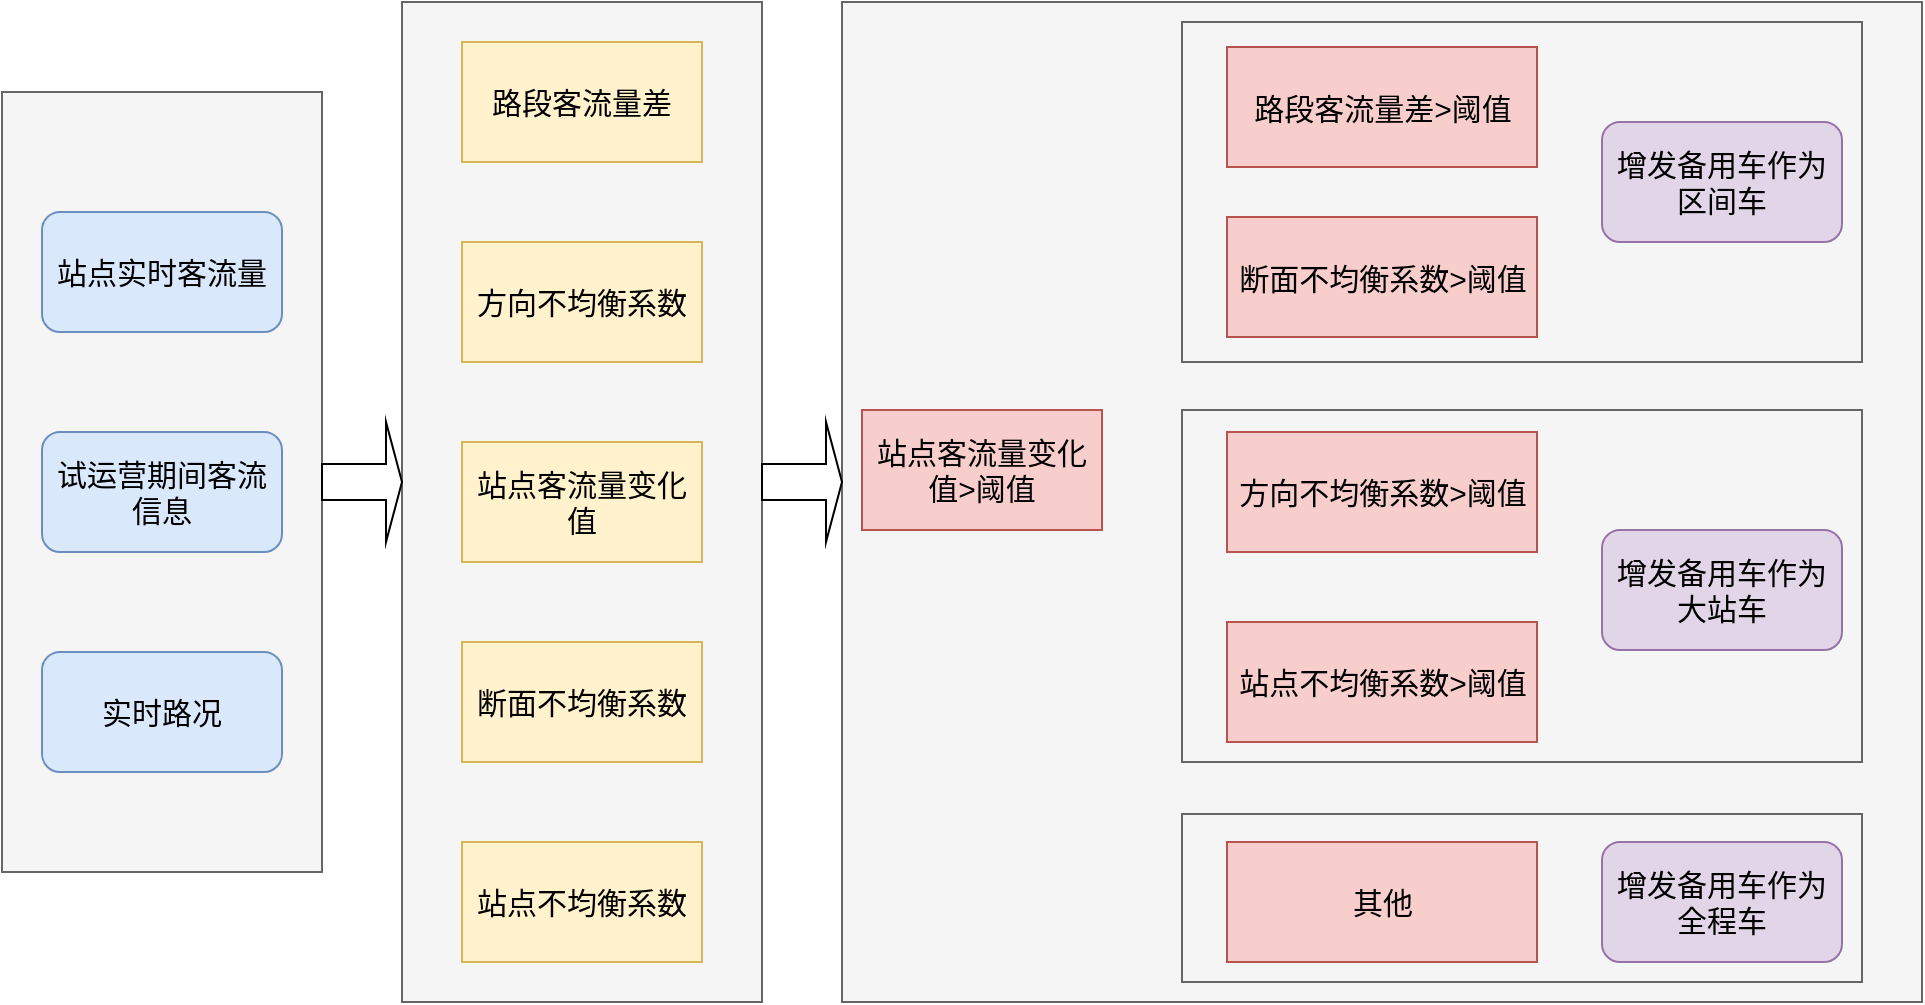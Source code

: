 <mxfile version="14.5.3" type="github" pages="3">
  <diagram id="zNtZ_gytj9HGdYoWn93s" name="Page-3">
    <mxGraphModel dx="1564" dy="760" grid="1" gridSize="10" guides="1" tooltips="1" connect="1" arrows="1" fold="1" page="1" pageScale="1" pageWidth="827" pageHeight="1169" math="0" shadow="0">
      <root>
        <mxCell id="VnqUFoPNI7dA2qbyn6GW-0" />
        <mxCell id="VnqUFoPNI7dA2qbyn6GW-1" parent="VnqUFoPNI7dA2qbyn6GW-0" />
        <mxCell id="VnqUFoPNI7dA2qbyn6GW-11" value="" style="rounded=0;whiteSpace=wrap;html=1;fontSize=15;fillColor=#f5f5f5;strokeColor=#666666;fontColor=#333333;" vertex="1" parent="VnqUFoPNI7dA2qbyn6GW-1">
          <mxGeometry x="40" y="105" width="160" height="390" as="geometry" />
        </mxCell>
        <mxCell id="VnqUFoPNI7dA2qbyn6GW-12" value="站点实时客流量" style="rounded=1;whiteSpace=wrap;html=1;fontSize=15;fillColor=#dae8fc;strokeColor=#6c8ebf;" vertex="1" parent="VnqUFoPNI7dA2qbyn6GW-1">
          <mxGeometry x="60" y="165" width="120" height="60" as="geometry" />
        </mxCell>
        <mxCell id="VnqUFoPNI7dA2qbyn6GW-13" value="试运营期间客流信息" style="rounded=1;whiteSpace=wrap;html=1;fontSize=15;fillColor=#dae8fc;strokeColor=#6c8ebf;" vertex="1" parent="VnqUFoPNI7dA2qbyn6GW-1">
          <mxGeometry x="60" y="275" width="120" height="60" as="geometry" />
        </mxCell>
        <mxCell id="VnqUFoPNI7dA2qbyn6GW-14" value="实时路况" style="rounded=1;whiteSpace=wrap;html=1;fontSize=15;fillColor=#dae8fc;strokeColor=#6c8ebf;" vertex="1" parent="VnqUFoPNI7dA2qbyn6GW-1">
          <mxGeometry x="60" y="385" width="120" height="60" as="geometry" />
        </mxCell>
        <mxCell id="VnqUFoPNI7dA2qbyn6GW-15" value="" style="rounded=0;whiteSpace=wrap;html=1;fontSize=15;fillColor=#f5f5f5;strokeColor=#666666;fontColor=#333333;" vertex="1" parent="VnqUFoPNI7dA2qbyn6GW-1">
          <mxGeometry x="240" y="60" width="180" height="500" as="geometry" />
        </mxCell>
        <mxCell id="VnqUFoPNI7dA2qbyn6GW-16" value="断面不均衡系数" style="rounded=0;whiteSpace=wrap;html=1;fontSize=15;fillColor=#fff2cc;strokeColor=#d6b656;" vertex="1" parent="VnqUFoPNI7dA2qbyn6GW-1">
          <mxGeometry x="270" y="380" width="120" height="60" as="geometry" />
        </mxCell>
        <mxCell id="VnqUFoPNI7dA2qbyn6GW-17" value="站点客流量变化值" style="rounded=0;whiteSpace=wrap;html=1;fontSize=15;fillColor=#fff2cc;strokeColor=#d6b656;" vertex="1" parent="VnqUFoPNI7dA2qbyn6GW-1">
          <mxGeometry x="270" y="280" width="120" height="60" as="geometry" />
        </mxCell>
        <mxCell id="VnqUFoPNI7dA2qbyn6GW-18" value="路段客流量差" style="rounded=0;whiteSpace=wrap;html=1;fontSize=15;fillColor=#fff2cc;strokeColor=#d6b656;" vertex="1" parent="VnqUFoPNI7dA2qbyn6GW-1">
          <mxGeometry x="270" y="80" width="120" height="60" as="geometry" />
        </mxCell>
        <mxCell id="VnqUFoPNI7dA2qbyn6GW-19" value="方向不均衡系数" style="rounded=0;whiteSpace=wrap;html=1;fontSize=15;fillColor=#fff2cc;strokeColor=#d6b656;" vertex="1" parent="VnqUFoPNI7dA2qbyn6GW-1">
          <mxGeometry x="270" y="180" width="120" height="60" as="geometry" />
        </mxCell>
        <mxCell id="VnqUFoPNI7dA2qbyn6GW-20" value="站点不均衡系数" style="rounded=0;whiteSpace=wrap;html=1;fontSize=15;fillColor=#fff2cc;strokeColor=#d6b656;" vertex="1" parent="VnqUFoPNI7dA2qbyn6GW-1">
          <mxGeometry x="270" y="480" width="120" height="60" as="geometry" />
        </mxCell>
        <mxCell id="VnqUFoPNI7dA2qbyn6GW-23" value="" style="rounded=0;whiteSpace=wrap;html=1;fontSize=15;fillColor=#f5f5f5;strokeColor=#666666;fontColor=#333333;" vertex="1" parent="VnqUFoPNI7dA2qbyn6GW-1">
          <mxGeometry x="460" y="60" width="540" height="500" as="geometry" />
        </mxCell>
        <mxCell id="VnqUFoPNI7dA2qbyn6GW-29" value="站点客流量变化值&amp;gt;阈值" style="rounded=0;whiteSpace=wrap;html=1;fontSize=15;fillColor=#f8cecc;strokeColor=#b85450;" vertex="1" parent="VnqUFoPNI7dA2qbyn6GW-1">
          <mxGeometry x="470" y="264" width="120" height="60" as="geometry" />
        </mxCell>
        <mxCell id="VnqUFoPNI7dA2qbyn6GW-36" value="" style="shape=singleArrow;whiteSpace=wrap;html=1;fontSize=15;" vertex="1" parent="VnqUFoPNI7dA2qbyn6GW-1">
          <mxGeometry x="200" y="270" width="40" height="60" as="geometry" />
        </mxCell>
        <mxCell id="VnqUFoPNI7dA2qbyn6GW-37" value="" style="shape=singleArrow;whiteSpace=wrap;html=1;fontSize=15;" vertex="1" parent="VnqUFoPNI7dA2qbyn6GW-1">
          <mxGeometry x="420" y="270" width="40" height="60" as="geometry" />
        </mxCell>
        <mxCell id="VnqUFoPNI7dA2qbyn6GW-51" value="" style="rounded=0;whiteSpace=wrap;html=1;fontSize=15;fillColor=#f5f5f5;strokeColor=#666666;fontColor=#333333;" vertex="1" parent="VnqUFoPNI7dA2qbyn6GW-1">
          <mxGeometry x="630" y="70" width="340" height="170" as="geometry" />
        </mxCell>
        <mxCell id="VnqUFoPNI7dA2qbyn6GW-53" value="断面不均衡系数&amp;gt;阈值" style="rounded=0;whiteSpace=wrap;html=1;fontSize=15;fillColor=#f8cecc;strokeColor=#b85450;" vertex="1" parent="VnqUFoPNI7dA2qbyn6GW-1">
          <mxGeometry x="652.5" y="167.5" width="155" height="60" as="geometry" />
        </mxCell>
        <mxCell id="VnqUFoPNI7dA2qbyn6GW-54" value="路段客流量差&amp;gt;阈值" style="rounded=0;whiteSpace=wrap;html=1;fontSize=15;fillColor=#f8cecc;strokeColor=#b85450;" vertex="1" parent="VnqUFoPNI7dA2qbyn6GW-1">
          <mxGeometry x="652.5" y="82.5" width="155" height="60" as="geometry" />
        </mxCell>
        <mxCell id="VnqUFoPNI7dA2qbyn6GW-55" value="增发备用车作为区间车" style="rounded=1;whiteSpace=wrap;html=1;fontSize=15;fillColor=#e1d5e7;strokeColor=#9673a6;" vertex="1" parent="VnqUFoPNI7dA2qbyn6GW-1">
          <mxGeometry x="840" y="120" width="120" height="60" as="geometry" />
        </mxCell>
        <mxCell id="VnqUFoPNI7dA2qbyn6GW-56" value="" style="rounded=0;whiteSpace=wrap;html=1;fontSize=15;fillColor=#f5f5f5;strokeColor=#666666;fontColor=#333333;" vertex="1" parent="VnqUFoPNI7dA2qbyn6GW-1">
          <mxGeometry x="630" y="264" width="340" height="176" as="geometry" />
        </mxCell>
        <mxCell id="VnqUFoPNI7dA2qbyn6GW-57" value="方向不均衡系数&amp;gt;阈值" style="rounded=0;whiteSpace=wrap;html=1;fontSize=15;fillColor=#f8cecc;strokeColor=#b85450;" vertex="1" parent="VnqUFoPNI7dA2qbyn6GW-1">
          <mxGeometry x="652.5" y="275" width="155" height="60" as="geometry" />
        </mxCell>
        <mxCell id="VnqUFoPNI7dA2qbyn6GW-58" value="站点不均衡系数&amp;gt;阈值" style="rounded=0;whiteSpace=wrap;html=1;fontSize=15;fillColor=#f8cecc;strokeColor=#b85450;" vertex="1" parent="VnqUFoPNI7dA2qbyn6GW-1">
          <mxGeometry x="652.5" y="370" width="155" height="60" as="geometry" />
        </mxCell>
        <mxCell id="VnqUFoPNI7dA2qbyn6GW-59" value="增发备用车作为大站车" style="rounded=1;whiteSpace=wrap;html=1;fontSize=15;fillColor=#e1d5e7;strokeColor=#9673a6;" vertex="1" parent="VnqUFoPNI7dA2qbyn6GW-1">
          <mxGeometry x="840" y="324" width="120" height="60" as="geometry" />
        </mxCell>
        <mxCell id="VnqUFoPNI7dA2qbyn6GW-65" value="" style="rounded=0;whiteSpace=wrap;html=1;fontSize=15;fillColor=#f5f5f5;strokeColor=#666666;fontColor=#333333;" vertex="1" parent="VnqUFoPNI7dA2qbyn6GW-1">
          <mxGeometry x="630" y="466" width="340" height="84" as="geometry" />
        </mxCell>
        <mxCell id="VnqUFoPNI7dA2qbyn6GW-66" value="其他" style="rounded=0;whiteSpace=wrap;html=1;fontSize=15;fillColor=#f8cecc;strokeColor=#b85450;" vertex="1" parent="VnqUFoPNI7dA2qbyn6GW-1">
          <mxGeometry x="652.5" y="480" width="155" height="60" as="geometry" />
        </mxCell>
        <mxCell id="VnqUFoPNI7dA2qbyn6GW-67" value="增发备用车作为全程车" style="rounded=1;whiteSpace=wrap;html=1;fontSize=15;fillColor=#e1d5e7;strokeColor=#9673a6;" vertex="1" parent="VnqUFoPNI7dA2qbyn6GW-1">
          <mxGeometry x="840" y="480" width="120" height="60" as="geometry" />
        </mxCell>
      </root>
    </mxGraphModel>
  </diagram>
  <diagram id="Y9k13piqR9nWIuFRmVgr" name="Page-1">
    <mxGraphModel dx="782" dy="436" grid="1" gridSize="10" guides="1" tooltips="1" connect="1" arrows="1" fold="1" page="1" pageScale="1" pageWidth="827" pageHeight="1169" math="0" shadow="0">
      <root>
        <mxCell id="0" />
        <mxCell id="1" parent="0" />
        <mxCell id="jT_67AQT909SQWVjMEZB-3" style="edgeStyle=orthogonalEdgeStyle;rounded=0;orthogonalLoop=1;jettySize=auto;html=1;exitX=1;exitY=0.5;exitDx=0;exitDy=0;entryX=0;entryY=0.5;entryDx=0;entryDy=0;" parent="1" source="jT_67AQT909SQWVjMEZB-1" target="jT_67AQT909SQWVjMEZB-2" edge="1">
          <mxGeometry relative="1" as="geometry">
            <mxPoint x="300" y="80" as="targetPoint" />
          </mxGeometry>
        </mxCell>
        <mxCell id="jT_67AQT909SQWVjMEZB-1" value="1、客流量时空分布&lt;br&gt;2、出行分布&lt;br&gt;3、路线站点信息&lt;br&gt;4、车辆人员配置" style="rounded=1;whiteSpace=wrap;html=1;fillColor=#d5e8d4;strokeColor=#82b366;shadow=0;align=left;" parent="1" vertex="1">
          <mxGeometry x="120" y="50" width="120" height="60" as="geometry" />
        </mxCell>
        <mxCell id="jT_67AQT909SQWVjMEZB-29" value="" style="edgeStyle=orthogonalEdgeStyle;rounded=0;orthogonalLoop=1;jettySize=auto;html=1;" parent="1" source="jT_67AQT909SQWVjMEZB-2" target="jT_67AQT909SQWVjMEZB-28" edge="1">
          <mxGeometry relative="1" as="geometry" />
        </mxCell>
        <mxCell id="jT_67AQT909SQWVjMEZB-2" value="根据1、2、3、4制定发车间隔&lt;br&gt;目标：最小化乘客候车时间（假设乘客到站满足泊松分布，计算总等候时间）&lt;br&gt;约束：包括载量约束、最大最小发车间隔约束、人车数量约束" style="rounded=1;whiteSpace=wrap;html=1;shadow=0;align=left;fillColor=#fff2cc;strokeColor=#d6b656;" parent="1" vertex="1">
          <mxGeometry x="290" y="40" width="410" height="80" as="geometry" />
        </mxCell>
        <mxCell id="jT_67AQT909SQWVjMEZB-26" style="edgeStyle=orthogonalEdgeStyle;rounded=0;orthogonalLoop=1;jettySize=auto;html=1;exitX=1;exitY=0.5;exitDx=0;exitDy=0;entryX=0;entryY=0.5;entryDx=0;entryDy=0;" parent="1" source="jT_67AQT909SQWVjMEZB-14" target="jT_67AQT909SQWVjMEZB-19" edge="1">
          <mxGeometry relative="1" as="geometry" />
        </mxCell>
        <mxCell id="jT_67AQT909SQWVjMEZB-14" value="5、车辆状态信号&lt;br&gt;6、发车间隔&lt;br&gt;7、路线、站台信息&lt;br&gt;8、全程行驶时间/里程" style="rounded=1;whiteSpace=wrap;html=1;fillColor=#d5e8d4;strokeColor=#82b366;shadow=0;align=left;" parent="1" vertex="1">
          <mxGeometry x="120" y="190" width="140" height="60" as="geometry" />
        </mxCell>
        <mxCell id="jT_67AQT909SQWVjMEZB-24" value="是" style="edgeStyle=orthogonalEdgeStyle;rounded=0;orthogonalLoop=1;jettySize=auto;html=1;exitX=1;exitY=0.5;exitDx=0;exitDy=0;entryX=0;entryY=0.5;entryDx=0;entryDy=0;" parent="1" source="jT_67AQT909SQWVjMEZB-19" target="jT_67AQT909SQWVjMEZB-20" edge="1">
          <mxGeometry relative="1" as="geometry" />
        </mxCell>
        <mxCell id="jT_67AQT909SQWVjMEZB-25" value="否" style="edgeStyle=orthogonalEdgeStyle;rounded=0;orthogonalLoop=1;jettySize=auto;html=1;exitX=1;exitY=0.5;exitDx=0;exitDy=0;" parent="1" source="jT_67AQT909SQWVjMEZB-19" target="jT_67AQT909SQWVjMEZB-21" edge="1">
          <mxGeometry relative="1" as="geometry" />
        </mxCell>
        <mxCell id="jT_67AQT909SQWVjMEZB-19" value="车辆是否良好" style="rhombus;whiteSpace=wrap;html=1;rounded=1;shadow=0;fillColor=#dae8fc;align=left;strokeColor=#6c8ebf;" parent="1" vertex="1">
          <mxGeometry x="290" y="180" width="80" height="80" as="geometry" />
        </mxCell>
        <mxCell id="jT_67AQT909SQWVjMEZB-30" style="edgeStyle=orthogonalEdgeStyle;rounded=0;orthogonalLoop=1;jettySize=auto;html=1;exitX=1;exitY=0.5;exitDx=0;exitDy=0;entryX=0.009;entryY=0.633;entryDx=0;entryDy=0;entryPerimeter=0;" parent="1" source="jT_67AQT909SQWVjMEZB-20" target="jT_67AQT909SQWVjMEZB-27" edge="1">
          <mxGeometry relative="1" as="geometry" />
        </mxCell>
        <mxCell id="jT_67AQT909SQWVjMEZB-20" value="对于该车辆，划分时间段，编码方式：01编码表示是否出车，实数编码表示出车编号" style="rounded=1;whiteSpace=wrap;html=1;shadow=0;fillColor=#fff2cc;align=left;strokeColor=#d6b656;" parent="1" vertex="1">
          <mxGeometry x="420" y="160" width="140" height="60" as="geometry" />
        </mxCell>
        <mxCell id="jT_67AQT909SQWVjMEZB-21" value="不对该车辆进行编码" style="rounded=1;whiteSpace=wrap;html=1;shadow=0;fillColor=#fa6800;align=left;strokeColor=#C73500;fontColor=#ffffff;" parent="1" vertex="1">
          <mxGeometry x="420" y="240" width="120" height="60" as="geometry" />
        </mxCell>
        <mxCell id="jT_67AQT909SQWVjMEZB-33" style="edgeStyle=orthogonalEdgeStyle;rounded=0;orthogonalLoop=1;jettySize=auto;html=1;exitX=1;exitY=0.5;exitDx=0;exitDy=0;entryX=0;entryY=0.5;entryDx=0;entryDy=0;" parent="1" source="jT_67AQT909SQWVjMEZB-27" target="jT_67AQT909SQWVjMEZB-31" edge="1">
          <mxGeometry relative="1" as="geometry" />
        </mxCell>
        <mxCell id="jT_67AQT909SQWVjMEZB-27" value="目标：最大化车辆利用率（最小化空车等侯、运行时间）&lt;br&gt;约束：包括休息时长、行车链衔接、人员工作时长等约束" style="rounded=1;whiteSpace=wrap;html=1;shadow=0;align=left;fillColor=#fff2cc;strokeColor=#d6b656;" parent="1" vertex="1">
          <mxGeometry x="608" y="180" width="230" height="80" as="geometry" />
        </mxCell>
        <mxCell id="jT_67AQT909SQWVjMEZB-34" style="edgeStyle=orthogonalEdgeStyle;rounded=0;orthogonalLoop=1;jettySize=auto;html=1;exitX=0.5;exitY=1;exitDx=0;exitDy=0;entryX=0;entryY=0.5;entryDx=0;entryDy=0;" parent="1" source="jT_67AQT909SQWVjMEZB-28" target="jT_67AQT909SQWVjMEZB-14" edge="1">
          <mxGeometry relative="1" as="geometry">
            <Array as="points">
              <mxPoint x="780" y="140" />
              <mxPoint x="100" y="140" />
              <mxPoint x="100" y="220" />
            </Array>
          </mxGeometry>
        </mxCell>
        <mxCell id="jT_67AQT909SQWVjMEZB-28" value="解码为发车间隔（每个时间段的发车频率）" style="whiteSpace=wrap;html=1;rounded=1;shadow=0;align=left;strokeColor=#d6b656;fillColor=#fff2cc;" parent="1" vertex="1">
          <mxGeometry x="720" y="50" width="120" height="60" as="geometry" />
        </mxCell>
        <mxCell id="jT_67AQT909SQWVjMEZB-31" value="解码为静态排班方案（发车计划表）" style="rounded=1;whiteSpace=wrap;html=1;shadow=0;fillColor=#fff2cc;align=left;strokeColor=#d6b656;" parent="1" vertex="1">
          <mxGeometry x="870" y="190" width="120" height="60" as="geometry" />
        </mxCell>
        <mxCell id="jT_67AQT909SQWVjMEZB-36" style="edgeStyle=orthogonalEdgeStyle;rounded=0;orthogonalLoop=1;jettySize=auto;html=1;exitX=1;exitY=0.5;exitDx=0;exitDy=0;entryX=0;entryY=0.5;entryDx=0;entryDy=0;" parent="1" source="jT_67AQT909SQWVjMEZB-37" target="jT_67AQT909SQWVjMEZB-40" edge="1">
          <mxGeometry relative="1" as="geometry" />
        </mxCell>
        <mxCell id="jT_67AQT909SQWVjMEZB-37" value="9、加氢站状态信息&lt;br&gt;10、车辆状态信息&lt;br&gt;11、静态排班表&lt;br&gt;12、加氢路线" style="rounded=1;whiteSpace=wrap;html=1;fillColor=#d5e8d4;strokeColor=#82b366;shadow=0;align=left;" parent="1" vertex="1">
          <mxGeometry x="120" y="411" width="140" height="60" as="geometry" />
        </mxCell>
        <mxCell id="jT_67AQT909SQWVjMEZB-38" value="立刻启动加氢" style="edgeStyle=orthogonalEdgeStyle;rounded=0;orthogonalLoop=1;jettySize=auto;html=1;exitX=1;exitY=0.5;exitDx=0;exitDy=0;entryX=0;entryY=0.5;entryDx=0;entryDy=0;" parent="1" source="jT_67AQT909SQWVjMEZB-40" target="jT_67AQT909SQWVjMEZB-52" edge="1">
          <mxGeometry relative="1" as="geometry">
            <mxPoint x="470" y="391" as="targetPoint" />
            <Array as="points">
              <mxPoint x="430" y="441" />
              <mxPoint x="430" y="391" />
            </Array>
          </mxGeometry>
        </mxCell>
        <mxCell id="jT_67AQT909SQWVjMEZB-39" value="不立刻启动加氢" style="edgeStyle=orthogonalEdgeStyle;rounded=0;orthogonalLoop=1;jettySize=auto;html=1;exitX=1;exitY=0.5;exitDx=0;exitDy=0;" parent="1" source="jT_67AQT909SQWVjMEZB-40" target="jT_67AQT909SQWVjMEZB-43" edge="1">
          <mxGeometry relative="1" as="geometry">
            <Array as="points">
              <mxPoint x="430" y="441" />
              <mxPoint x="430" y="541" />
            </Array>
          </mxGeometry>
        </mxCell>
        <mxCell id="jT_67AQT909SQWVjMEZB-40" value="剩余容量监控" style="rhombus;whiteSpace=wrap;html=1;rounded=1;shadow=0;fillColor=#dae8fc;align=left;strokeColor=#6c8ebf;" parent="1" vertex="1">
          <mxGeometry x="290" y="401" width="80" height="80" as="geometry" />
        </mxCell>
        <mxCell id="jT_67AQT909SQWVjMEZB-43" value="锁定改车辆的编码" style="rounded=1;whiteSpace=wrap;html=1;shadow=0;fillColor=#fa6800;align=left;strokeColor=#C73500;fontColor=#ffffff;" parent="1" vertex="1">
          <mxGeometry x="490" y="511" width="100" height="60" as="geometry" />
        </mxCell>
        <mxCell id="jT_67AQT909SQWVjMEZB-63" value="" style="edgeStyle=orthogonalEdgeStyle;rounded=0;orthogonalLoop=1;jettySize=auto;html=1;" parent="1" source="jT_67AQT909SQWVjMEZB-46" target="jT_67AQT909SQWVjMEZB-62" edge="1">
          <mxGeometry relative="1" as="geometry" />
        </mxCell>
        <mxCell id="jT_67AQT909SQWVjMEZB-46" value="目标：最小化加氢时耗+能耗&lt;br&gt;约束：供&amp;gt;需、续航能力约束、容量约束、行车链衔接" style="rounded=1;whiteSpace=wrap;html=1;shadow=0;fillColor=#fff2cc;align=left;strokeColor=#d6b656;" parent="1" vertex="1">
          <mxGeometry x="770" y="361" width="160" height="60" as="geometry" />
        </mxCell>
        <mxCell id="jT_67AQT909SQWVjMEZB-55" value="是" style="edgeStyle=orthogonalEdgeStyle;rounded=0;orthogonalLoop=1;jettySize=auto;html=1;exitX=1;exitY=0.5;exitDx=0;exitDy=0;entryX=-0.012;entryY=0.419;entryDx=0;entryDy=0;entryPerimeter=0;" parent="1" source="jT_67AQT909SQWVjMEZB-52" edge="1">
          <mxGeometry relative="1" as="geometry">
            <mxPoint x="588.2" y="346.14" as="targetPoint" />
          </mxGeometry>
        </mxCell>
        <mxCell id="jT_67AQT909SQWVjMEZB-56" value="否" style="edgeStyle=orthogonalEdgeStyle;rounded=0;orthogonalLoop=1;jettySize=auto;html=1;entryX=0;entryY=0.5;entryDx=0;entryDy=0;" parent="1" source="jT_67AQT909SQWVjMEZB-52" target="jT_67AQT909SQWVjMEZB-54" edge="1">
          <mxGeometry relative="1" as="geometry" />
        </mxCell>
        <mxCell id="jT_67AQT909SQWVjMEZB-52" value="是否到达场站" style="rhombus;whiteSpace=wrap;html=1;rounded=1;shadow=0;fillColor=#dae8fc;align=left;strokeColor=#6c8ebf;" parent="1" vertex="1">
          <mxGeometry x="480" y="351" width="80" height="80" as="geometry" />
        </mxCell>
        <mxCell id="jT_67AQT909SQWVjMEZB-59" style="edgeStyle=orthogonalEdgeStyle;rounded=0;orthogonalLoop=1;jettySize=auto;html=1;exitX=1;exitY=0.5;exitDx=0;exitDy=0;entryX=0;entryY=0.5;entryDx=0;entryDy=0;" parent="1" target="jT_67AQT909SQWVjMEZB-46" edge="1">
          <mxGeometry relative="1" as="geometry">
            <mxPoint x="740" y="351" as="sourcePoint" />
          </mxGeometry>
        </mxCell>
        <mxCell id="jT_67AQT909SQWVjMEZB-53" value="&lt;span style=&quot;text-align: left&quot;&gt;对于该车辆，编码方式：实数编码表示加氢时刻、出发站点、加氢站编号、到达时间&lt;/span&gt;" style="rounded=1;whiteSpace=wrap;html=1;fillColor=#fff2cc;strokeColor=#d6b656;" parent="1" vertex="1">
          <mxGeometry x="590" y="320" width="150" height="60" as="geometry" />
        </mxCell>
        <mxCell id="jT_67AQT909SQWVjMEZB-60" style="edgeStyle=orthogonalEdgeStyle;rounded=0;orthogonalLoop=1;jettySize=auto;html=1;exitX=1;exitY=0.5;exitDx=0;exitDy=0;" parent="1" source="jT_67AQT909SQWVjMEZB-54" target="jT_67AQT909SQWVjMEZB-46" edge="1">
          <mxGeometry relative="1" as="geometry" />
        </mxCell>
        <mxCell id="jT_67AQT909SQWVjMEZB-54" value="&lt;span style=&quot;text-align: left&quot;&gt;对于该车辆，编码方式：实数编码表示预计加氢时刻、出发站点、加氢站编号、预计到达时间&lt;/span&gt;" style="rounded=1;whiteSpace=wrap;html=1;fillColor=#fff2cc;strokeColor=#d6b656;" parent="1" vertex="1">
          <mxGeometry x="590" y="401" width="150" height="60" as="geometry" />
        </mxCell>
        <mxCell id="jT_67AQT909SQWVjMEZB-62" value="解码为新的静态排班方案，包含加氢调度指令" style="whiteSpace=wrap;html=1;rounded=1;shadow=0;align=left;strokeColor=#d6b656;fillColor=#fff2cc;" parent="1" vertex="1">
          <mxGeometry x="790" y="501" width="120" height="60" as="geometry" />
        </mxCell>
        <mxCell id="jT_67AQT909SQWVjMEZB-101" style="edgeStyle=orthogonalEdgeStyle;rounded=0;orthogonalLoop=1;jettySize=auto;html=1;exitX=1;exitY=0.5;exitDx=0;exitDy=0;entryX=0;entryY=0.5;entryDx=0;entryDy=0;" parent="1" source="jT_67AQT909SQWVjMEZB-64" target="jT_67AQT909SQWVjMEZB-72" edge="1">
          <mxGeometry relative="1" as="geometry" />
        </mxCell>
        <mxCell id="jT_67AQT909SQWVjMEZB-102" style="edgeStyle=orthogonalEdgeStyle;rounded=0;orthogonalLoop=1;jettySize=auto;html=1;exitX=1;exitY=0.5;exitDx=0;exitDy=0;entryX=0;entryY=0.5;entryDx=0;entryDy=0;" parent="1" source="jT_67AQT909SQWVjMEZB-64" target="jT_67AQT909SQWVjMEZB-65" edge="1">
          <mxGeometry relative="1" as="geometry" />
        </mxCell>
        <mxCell id="jT_67AQT909SQWVjMEZB-103" style="edgeStyle=orthogonalEdgeStyle;rounded=0;orthogonalLoop=1;jettySize=auto;html=1;exitX=1;exitY=0.5;exitDx=0;exitDy=0;entryX=0;entryY=0.5;entryDx=0;entryDy=0;" parent="1" source="jT_67AQT909SQWVjMEZB-64" target="jT_67AQT909SQWVjMEZB-82" edge="1">
          <mxGeometry relative="1" as="geometry" />
        </mxCell>
        <mxCell id="jT_67AQT909SQWVjMEZB-104" style="edgeStyle=orthogonalEdgeStyle;rounded=0;orthogonalLoop=1;jettySize=auto;html=1;exitX=1;exitY=0.5;exitDx=0;exitDy=0;entryX=0;entryY=0.5;entryDx=0;entryDy=0;" parent="1" source="jT_67AQT909SQWVjMEZB-64" target="jT_67AQT909SQWVjMEZB-92" edge="1">
          <mxGeometry relative="1" as="geometry" />
        </mxCell>
        <mxCell id="jT_67AQT909SQWVjMEZB-64" value="12、车辆预警信号&lt;br&gt;13、车辆行驶状态&lt;br&gt;14、道路车流状态" style="rounded=1;whiteSpace=wrap;html=1;fillColor=#d5e8d4;strokeColor=#82b366;shadow=0;align=left;" parent="1" vertex="1">
          <mxGeometry x="110" y="901" width="140" height="60" as="geometry" />
        </mxCell>
        <mxCell id="jT_67AQT909SQWVjMEZB-68" value="突增" style="edgeStyle=orthogonalEdgeStyle;rounded=0;orthogonalLoop=1;jettySize=auto;html=1;exitX=1;exitY=0.5;exitDx=0;exitDy=0;entryX=0;entryY=0.5;entryDx=0;entryDy=0;" parent="1" source="jT_67AQT909SQWVjMEZB-65" target="jT_67AQT909SQWVjMEZB-66" edge="1">
          <mxGeometry relative="1" as="geometry" />
        </mxCell>
        <mxCell id="jT_67AQT909SQWVjMEZB-69" value="突减" style="edgeStyle=orthogonalEdgeStyle;rounded=0;orthogonalLoop=1;jettySize=auto;html=1;exitX=1;exitY=0.5;exitDx=0;exitDy=0;entryX=0;entryY=0.5;entryDx=0;entryDy=0;" parent="1" source="jT_67AQT909SQWVjMEZB-65" target="jT_67AQT909SQWVjMEZB-67" edge="1">
          <mxGeometry relative="1" as="geometry" />
        </mxCell>
        <mxCell id="jT_67AQT909SQWVjMEZB-65" value="出行需求突变" style="rhombus;whiteSpace=wrap;html=1;rounded=1;shadow=0;fillColor=#dae8fc;align=left;strokeColor=#6c8ebf;" parent="1" vertex="1">
          <mxGeometry x="290" y="631" width="80" height="80" as="geometry" />
        </mxCell>
        <mxCell id="jT_67AQT909SQWVjMEZB-66" value="旅游巴：计算需求量，加发备用车&lt;br&gt;公交巴：统计变化规律，更新发车间隔+排班表" style="rounded=1;whiteSpace=wrap;html=1;shadow=0;fillColor=#fff2cc;align=left;strokeColor=#d6b656;" parent="1" vertex="1">
          <mxGeometry x="420" y="611" width="250" height="60" as="geometry" />
        </mxCell>
        <mxCell id="jT_67AQT909SQWVjMEZB-67" value="旅游巴：不改变发车计划&lt;br&gt;公交巴：统计变化规律，更新发车间隔+排班表" style="rounded=1;whiteSpace=wrap;html=1;shadow=0;fillColor=#fff2cc;align=left;strokeColor=#d6b656;" parent="1" vertex="1">
          <mxGeometry x="420" y="701" width="250" height="60" as="geometry" />
        </mxCell>
        <mxCell id="jT_67AQT909SQWVjMEZB-77" style="edgeStyle=orthogonalEdgeStyle;rounded=0;orthogonalLoop=1;jettySize=auto;html=1;exitX=1;exitY=0.5;exitDx=0;exitDy=0;entryX=0;entryY=0.5;entryDx=0;entryDy=0;" parent="1" source="jT_67AQT909SQWVjMEZB-72" target="jT_67AQT909SQWVjMEZB-76" edge="1">
          <mxGeometry relative="1" as="geometry" />
        </mxCell>
        <mxCell id="jT_67AQT909SQWVjMEZB-72" value="堵塞，大间隔" style="rhombus;whiteSpace=wrap;html=1;rounded=1;shadow=0;fillColor=#dae8fc;align=left;strokeColor=#6c8ebf;" parent="1" vertex="1">
          <mxGeometry x="290" y="821" width="80" height="80" as="geometry" />
        </mxCell>
        <mxCell id="jT_67AQT909SQWVjMEZB-80" value="公交" style="edgeStyle=orthogonalEdgeStyle;rounded=0;orthogonalLoop=1;jettySize=auto;html=1;exitX=1;exitY=0.5;exitDx=0;exitDy=0;entryX=0;entryY=0.5;entryDx=0;entryDy=0;" parent="1" source="jT_67AQT909SQWVjMEZB-76" target="jT_67AQT909SQWVjMEZB-78" edge="1">
          <mxGeometry relative="1" as="geometry" />
        </mxCell>
        <mxCell id="jT_67AQT909SQWVjMEZB-81" value="旅游" style="edgeStyle=orthogonalEdgeStyle;rounded=0;orthogonalLoop=1;jettySize=auto;html=1;exitX=1;exitY=0.5;exitDx=0;exitDy=0;entryX=0;entryY=0.5;entryDx=0;entryDy=0;" parent="1" source="jT_67AQT909SQWVjMEZB-76" target="jT_67AQT909SQWVjMEZB-79" edge="1">
          <mxGeometry relative="1" as="geometry" />
        </mxCell>
        <mxCell id="jT_67AQT909SQWVjMEZB-76" value="公交？旅游" style="rhombus;whiteSpace=wrap;html=1;rounded=1;shadow=0;fillColor=#dae8fc;align=left;strokeColor=#6c8ebf;" parent="1" vertex="1">
          <mxGeometry x="410" y="821" width="80" height="80" as="geometry" />
        </mxCell>
        <mxCell id="jT_67AQT909SQWVjMEZB-78" value="大间隔后面车辆越站" style="rounded=1;whiteSpace=wrap;html=1;shadow=0;fillColor=#fff2cc;align=left;strokeColor=#d6b656;" parent="1" vertex="1">
          <mxGeometry x="540" y="791" width="120" height="60" as="geometry" />
        </mxCell>
        <mxCell id="jT_67AQT909SQWVjMEZB-79" value="不越站" style="rounded=1;whiteSpace=wrap;html=1;shadow=0;fillColor=#fff2cc;align=left;strokeColor=#d6b656;" parent="1" vertex="1">
          <mxGeometry x="540" y="871" width="120" height="60" as="geometry" />
        </mxCell>
        <mxCell id="jT_67AQT909SQWVjMEZB-84" style="edgeStyle=orthogonalEdgeStyle;rounded=0;orthogonalLoop=1;jettySize=auto;html=1;exitX=1;exitY=0.5;exitDx=0;exitDy=0;entryX=0;entryY=0.5;entryDx=0;entryDy=0;" parent="1" source="jT_67AQT909SQWVjMEZB-82" target="jT_67AQT909SQWVjMEZB-83" edge="1">
          <mxGeometry relative="1" as="geometry" />
        </mxCell>
        <mxCell id="jT_67AQT909SQWVjMEZB-82" value="&amp;nbsp; &amp;nbsp;车辆故障" style="rhombus;whiteSpace=wrap;html=1;rounded=1;shadow=0;fillColor=#dae8fc;align=left;strokeColor=#6c8ebf;" parent="1" vertex="1">
          <mxGeometry x="290" y="971" width="80" height="80" as="geometry" />
        </mxCell>
        <mxCell id="jT_67AQT909SQWVjMEZB-91" style="edgeStyle=orthogonalEdgeStyle;rounded=0;orthogonalLoop=1;jettySize=auto;html=1;exitX=1;exitY=0.5;exitDx=0;exitDy=0;entryX=0;entryY=0.5;entryDx=0;entryDy=0;" parent="1" source="jT_67AQT909SQWVjMEZB-83" target="jT_67AQT909SQWVjMEZB-85" edge="1">
          <mxGeometry relative="1" as="geometry" />
        </mxCell>
        <mxCell id="jT_67AQT909SQWVjMEZB-83" value="锁定事故车辆" style="rounded=1;whiteSpace=wrap;html=1;shadow=0;fillColor=#fa6800;align=left;strokeColor=#C73500;fontColor=#ffffff;" parent="1" vertex="1">
          <mxGeometry x="400" y="981" width="80" height="60" as="geometry" />
        </mxCell>
        <mxCell id="jT_67AQT909SQWVjMEZB-89" value="需要" style="edgeStyle=orthogonalEdgeStyle;rounded=0;orthogonalLoop=1;jettySize=auto;html=1;exitX=1;exitY=0.5;exitDx=0;exitDy=0;entryX=0;entryY=0.5;entryDx=0;entryDy=0;" parent="1" source="jT_67AQT909SQWVjMEZB-85" target="jT_67AQT909SQWVjMEZB-87" edge="1">
          <mxGeometry relative="1" as="geometry" />
        </mxCell>
        <mxCell id="jT_67AQT909SQWVjMEZB-90" value="不需要" style="edgeStyle=orthogonalEdgeStyle;rounded=0;orthogonalLoop=1;jettySize=auto;html=1;exitX=1;exitY=0.5;exitDx=0;exitDy=0;entryX=0;entryY=0.5;entryDx=0;entryDy=0;" parent="1" source="jT_67AQT909SQWVjMEZB-85" target="jT_67AQT909SQWVjMEZB-88" edge="1">
          <mxGeometry relative="1" as="geometry" />
        </mxCell>
        <mxCell id="jT_67AQT909SQWVjMEZB-85" value="是否需要备用车" style="rhombus;whiteSpace=wrap;html=1;rounded=1;shadow=0;fillColor=#dae8fc;align=left;strokeColor=#6c8ebf;" parent="1" vertex="1">
          <mxGeometry x="505" y="971" width="105" height="80" as="geometry" />
        </mxCell>
        <mxCell id="jT_67AQT909SQWVjMEZB-87" value="备用车前往出事点接客，故障所在时段的车辆更改发车间隔" style="rounded=1;whiteSpace=wrap;html=1;shadow=0;fillColor=#fff2cc;align=left;strokeColor=#d6b656;" parent="1" vertex="1">
          <mxGeometry x="680" y="941" width="120" height="60" as="geometry" />
        </mxCell>
        <mxCell id="jT_67AQT909SQWVjMEZB-88" value="故障所在时段的车辆更改发车间隔" style="rounded=1;whiteSpace=wrap;html=1;shadow=0;fillColor=#fff2cc;align=left;strokeColor=#d6b656;" parent="1" vertex="1">
          <mxGeometry x="680" y="1021" width="120" height="60" as="geometry" />
        </mxCell>
        <mxCell id="jT_67AQT909SQWVjMEZB-99" style="edgeStyle=orthogonalEdgeStyle;rounded=0;orthogonalLoop=1;jettySize=auto;html=1;exitX=1;exitY=0.5;exitDx=0;exitDy=0;" parent="1" source="jT_67AQT909SQWVjMEZB-92" edge="1">
          <mxGeometry relative="1" as="geometry">
            <mxPoint x="390" y="1181" as="targetPoint" />
          </mxGeometry>
        </mxCell>
        <mxCell id="jT_67AQT909SQWVjMEZB-92" value="&amp;nbsp; &amp;nbsp;车辆晚点" style="rhombus;whiteSpace=wrap;html=1;rounded=1;shadow=0;fillColor=#dae8fc;align=left;strokeColor=#6c8ebf;" parent="1" vertex="1">
          <mxGeometry x="290" y="1141" width="80" height="80" as="geometry" />
        </mxCell>
        <mxCell id="jT_67AQT909SQWVjMEZB-93" value="公交" style="edgeStyle=orthogonalEdgeStyle;rounded=0;orthogonalLoop=1;jettySize=auto;html=1;exitX=1;exitY=0.5;exitDx=0;exitDy=0;entryX=0;entryY=0.5;entryDx=0;entryDy=0;" parent="1" source="jT_67AQT909SQWVjMEZB-95" target="jT_67AQT909SQWVjMEZB-96" edge="1">
          <mxGeometry relative="1" as="geometry" />
        </mxCell>
        <mxCell id="jT_67AQT909SQWVjMEZB-94" value="旅游" style="edgeStyle=orthogonalEdgeStyle;rounded=0;orthogonalLoop=1;jettySize=auto;html=1;exitX=1;exitY=0.5;exitDx=0;exitDy=0;entryX=0;entryY=0.5;entryDx=0;entryDy=0;" parent="1" source="jT_67AQT909SQWVjMEZB-95" target="jT_67AQT909SQWVjMEZB-97" edge="1">
          <mxGeometry relative="1" as="geometry" />
        </mxCell>
        <mxCell id="jT_67AQT909SQWVjMEZB-95" value="公交？旅游" style="rhombus;whiteSpace=wrap;html=1;rounded=1;shadow=0;fillColor=#dae8fc;align=left;strokeColor=#6c8ebf;" parent="1" vertex="1">
          <mxGeometry x="395" y="1141" width="80" height="80" as="geometry" />
        </mxCell>
        <mxCell id="jT_67AQT909SQWVjMEZB-96" value="晚点车辆越站运行" style="rounded=1;whiteSpace=wrap;html=1;shadow=0;fillColor=#fff2cc;align=left;strokeColor=#d6b656;" parent="1" vertex="1">
          <mxGeometry x="525" y="1111" width="120" height="60" as="geometry" />
        </mxCell>
        <mxCell id="jT_67AQT909SQWVjMEZB-97" value="备用车辆替换" style="rounded=1;whiteSpace=wrap;html=1;shadow=0;fillColor=#fff2cc;align=left;strokeColor=#d6b656;" parent="1" vertex="1">
          <mxGeometry x="525" y="1191" width="120" height="60" as="geometry" />
        </mxCell>
        <mxCell id="jT_67AQT909SQWVjMEZB-122" style="edgeStyle=orthogonalEdgeStyle;rounded=0;orthogonalLoop=1;jettySize=auto;html=1;exitX=0.5;exitY=1;exitDx=0;exitDy=0;entryX=0.5;entryY=0;entryDx=0;entryDy=0;" parent="1" source="jT_67AQT909SQWVjMEZB-105" target="jT_67AQT909SQWVjMEZB-106" edge="1">
          <mxGeometry relative="1" as="geometry" />
        </mxCell>
        <mxCell id="jT_67AQT909SQWVjMEZB-105" value="决策变量编码，目标函数编码，场景约束编码" style="rounded=1;whiteSpace=wrap;html=1;shadow=0;fillColor=#dae8fc;align=left;strokeColor=#6c8ebf;" parent="1" vertex="1">
          <mxGeometry x="1190" y="50" width="250" height="60" as="geometry" />
        </mxCell>
        <mxCell id="jT_67AQT909SQWVjMEZB-114" style="edgeStyle=orthogonalEdgeStyle;rounded=0;orthogonalLoop=1;jettySize=auto;html=1;exitX=0.5;exitY=1;exitDx=0;exitDy=0;" parent="1" source="jT_67AQT909SQWVjMEZB-106" edge="1">
          <mxGeometry relative="1" as="geometry">
            <mxPoint x="1314.429" y="230" as="targetPoint" />
          </mxGeometry>
        </mxCell>
        <mxCell id="jT_67AQT909SQWVjMEZB-106" value="生成多个初始解（可行性方案）" style="rounded=1;whiteSpace=wrap;html=1;shadow=0;fillColor=#dae8fc;align=left;strokeColor=#6c8ebf;" parent="1" vertex="1">
          <mxGeometry x="1225" y="150" width="180" height="60" as="geometry" />
        </mxCell>
        <mxCell id="jT_67AQT909SQWVjMEZB-115" style="edgeStyle=orthogonalEdgeStyle;rounded=0;orthogonalLoop=1;jettySize=auto;html=1;exitX=0.5;exitY=1;exitDx=0;exitDy=0;entryX=0.5;entryY=0;entryDx=0;entryDy=0;" parent="1" source="jT_67AQT909SQWVjMEZB-108" target="jT_67AQT909SQWVjMEZB-109" edge="1">
          <mxGeometry relative="1" as="geometry" />
        </mxCell>
        <mxCell id="jT_67AQT909SQWVjMEZB-108" value="计算每个方案的目标函数值" style="rounded=1;whiteSpace=wrap;html=1;shadow=0;fillColor=#dae8fc;align=left;strokeColor=#6c8ebf;" parent="1" vertex="1">
          <mxGeometry x="1240" y="240" width="150" height="60" as="geometry" />
        </mxCell>
        <mxCell id="jT_67AQT909SQWVjMEZB-116" style="edgeStyle=orthogonalEdgeStyle;rounded=0;orthogonalLoop=1;jettySize=auto;html=1;exitX=0.5;exitY=1;exitDx=0;exitDy=0;" parent="1" source="jT_67AQT909SQWVjMEZB-109" edge="1">
          <mxGeometry relative="1" as="geometry">
            <mxPoint x="1317.286" y="410" as="targetPoint" />
          </mxGeometry>
        </mxCell>
        <mxCell id="jT_67AQT909SQWVjMEZB-109" value="非支配排序+拥挤度计算" style="rounded=1;whiteSpace=wrap;html=1;shadow=0;fillColor=#dae8fc;align=left;strokeColor=#6c8ebf;" parent="1" vertex="1">
          <mxGeometry x="1242" y="330" width="150" height="60" as="geometry" />
        </mxCell>
        <mxCell id="jT_67AQT909SQWVjMEZB-119" style="edgeStyle=orthogonalEdgeStyle;rounded=0;orthogonalLoop=1;jettySize=auto;html=1;exitX=0.5;exitY=1;exitDx=0;exitDy=0;entryX=0.5;entryY=0;entryDx=0;entryDy=0;" parent="1" source="jT_67AQT909SQWVjMEZB-110" target="jT_67AQT909SQWVjMEZB-111" edge="1">
          <mxGeometry relative="1" as="geometry" />
        </mxCell>
        <mxCell id="jT_67AQT909SQWVjMEZB-110" value="方案更新：选择、交叉、变异" style="rounded=1;whiteSpace=wrap;html=1;shadow=0;fillColor=#dae8fc;align=left;strokeColor=#6c8ebf;" parent="1" vertex="1">
          <mxGeometry x="1232.5" y="525" width="165" height="60" as="geometry" />
        </mxCell>
        <mxCell id="jT_67AQT909SQWVjMEZB-120" style="edgeStyle=orthogonalEdgeStyle;rounded=0;orthogonalLoop=1;jettySize=auto;html=1;exitX=0.5;exitY=1;exitDx=0;exitDy=0;entryX=0;entryY=0.5;entryDx=0;entryDy=0;" parent="1" source="jT_67AQT909SQWVjMEZB-111" target="jT_67AQT909SQWVjMEZB-110" edge="1">
          <mxGeometry relative="1" as="geometry" />
        </mxCell>
        <mxCell id="jT_67AQT909SQWVjMEZB-111" value="非支配排序+拥挤度计算" style="rounded=1;whiteSpace=wrap;html=1;shadow=0;fillColor=#dae8fc;align=left;strokeColor=#6c8ebf;" parent="1" vertex="1">
          <mxGeometry x="1242" y="610" width="150" height="60" as="geometry" />
        </mxCell>
        <mxCell id="jT_67AQT909SQWVjMEZB-117" value="否" style="edgeStyle=orthogonalEdgeStyle;rounded=0;orthogonalLoop=1;jettySize=auto;html=1;exitX=0.5;exitY=1;exitDx=0;exitDy=0;" parent="1" source="jT_67AQT909SQWVjMEZB-112" edge="1">
          <mxGeometry relative="1" as="geometry">
            <mxPoint x="1317.286" y="520" as="targetPoint" />
          </mxGeometry>
        </mxCell>
        <mxCell id="jT_67AQT909SQWVjMEZB-121" value="是" style="edgeStyle=orthogonalEdgeStyle;rounded=0;orthogonalLoop=1;jettySize=auto;html=1;exitX=1;exitY=0.5;exitDx=0;exitDy=0;" parent="1" source="jT_67AQT909SQWVjMEZB-112" edge="1">
          <mxGeometry relative="1" as="geometry">
            <mxPoint x="1400" y="450.824" as="targetPoint" />
          </mxGeometry>
        </mxCell>
        <mxCell id="jT_67AQT909SQWVjMEZB-112" value="&amp;nbsp; &amp;nbsp; 终止条件？" style="rhombus;whiteSpace=wrap;html=1;rounded=1;shadow=0;fillColor=#e1d5e7;align=left;strokeColor=#9673a6;" parent="1" vertex="1">
          <mxGeometry x="1277" y="411" width="80" height="80" as="geometry" />
        </mxCell>
        <mxCell id="jT_67AQT909SQWVjMEZB-113" value="&amp;nbsp; &amp;nbsp; &amp;nbsp; &amp;nbsp; &amp;nbsp; 结束" style="ellipse;whiteSpace=wrap;html=1;rounded=1;shadow=0;fillColor=#f8cecc;align=left;strokeColor=#b85450;" parent="1" vertex="1">
          <mxGeometry x="1405" y="431" width="95" height="40" as="geometry" />
        </mxCell>
      </root>
    </mxGraphModel>
  </diagram>
  <diagram id="i8De9wgQM4AHY6_IUHqO" name="Page-2">
    <mxGraphModel dx="654" dy="514" grid="1" gridSize="10" guides="1" tooltips="1" connect="1" arrows="1" fold="1" page="1" pageScale="1" pageWidth="827" pageHeight="1169" math="0" shadow="0">
      <root>
        <mxCell id="rd3H_B04s2Mg38p63v4r-0" />
        <mxCell id="rd3H_B04s2Mg38p63v4r-1" parent="rd3H_B04s2Mg38p63v4r-0" />
        <mxCell id="rd3H_B04s2Mg38p63v4r-4" style="edgeStyle=orthogonalEdgeStyle;rounded=0;orthogonalLoop=1;jettySize=auto;html=1;exitX=0.5;exitY=1;exitDx=0;exitDy=0;entryX=0.5;entryY=0;entryDx=0;entryDy=0;" edge="1" parent="rd3H_B04s2Mg38p63v4r-1" source="rd3H_B04s2Mg38p63v4r-2" target="rd3H_B04s2Mg38p63v4r-3">
          <mxGeometry relative="1" as="geometry" />
        </mxCell>
        <mxCell id="rd3H_B04s2Mg38p63v4r-2" value="开始" style="rounded=1;whiteSpace=wrap;html=1;fontSize=15;" vertex="1" parent="rd3H_B04s2Mg38p63v4r-1">
          <mxGeometry x="190" y="30" width="120" height="60" as="geometry" />
        </mxCell>
        <mxCell id="rd3H_B04s2Mg38p63v4r-6" style="edgeStyle=orthogonalEdgeStyle;rounded=0;orthogonalLoop=1;jettySize=auto;html=1;exitX=0.5;exitY=1;exitDx=0;exitDy=0;entryX=0.5;entryY=0;entryDx=0;entryDy=0;" edge="1" parent="rd3H_B04s2Mg38p63v4r-1" source="rd3H_B04s2Mg38p63v4r-3" target="rd3H_B04s2Mg38p63v4r-5">
          <mxGeometry relative="1" as="geometry" />
        </mxCell>
        <mxCell id="rd3H_B04s2Mg38p63v4r-3" value="初始化种群" style="rounded=0;whiteSpace=wrap;html=1;fontSize=15;" vertex="1" parent="rd3H_B04s2Mg38p63v4r-1">
          <mxGeometry x="190" y="110" width="120" height="60" as="geometry" />
        </mxCell>
        <mxCell id="rd3H_B04s2Mg38p63v4r-37" style="edgeStyle=orthogonalEdgeStyle;rounded=0;orthogonalLoop=1;jettySize=auto;html=1;exitX=0.5;exitY=1;exitDx=0;exitDy=0;entryX=0.5;entryY=0;entryDx=0;entryDy=0;fontSize=15;" edge="1" parent="rd3H_B04s2Mg38p63v4r-1" source="rd3H_B04s2Mg38p63v4r-5" target="rd3H_B04s2Mg38p63v4r-29">
          <mxGeometry relative="1" as="geometry" />
        </mxCell>
        <mxCell id="rd3H_B04s2Mg38p63v4r-5" value="快速非支配排序、拥挤度计算" style="rounded=0;whiteSpace=wrap;html=1;fontSize=15;" vertex="1" parent="rd3H_B04s2Mg38p63v4r-1">
          <mxGeometry x="190" y="190" width="120" height="60" as="geometry" />
        </mxCell>
        <mxCell id="rd3H_B04s2Mg38p63v4r-34" style="edgeStyle=orthogonalEdgeStyle;rounded=0;orthogonalLoop=1;jettySize=auto;html=1;exitX=0.5;exitY=0;exitDx=0;exitDy=0;entryX=0.5;entryY=1;entryDx=0;entryDy=0;fontSize=15;" edge="1" parent="rd3H_B04s2Mg38p63v4r-1" source="rd3H_B04s2Mg38p63v4r-7" target="rd3H_B04s2Mg38p63v4r-13">
          <mxGeometry relative="1" as="geometry" />
        </mxCell>
        <mxCell id="rd3H_B04s2Mg38p63v4r-7" value="选择、交叉、变异生成子代种群" style="rounded=0;whiteSpace=wrap;html=1;fontSize=15;" vertex="1" parent="rd3H_B04s2Mg38p63v4r-1">
          <mxGeometry x="430" y="460" width="130" height="50" as="geometry" />
        </mxCell>
        <mxCell id="rd3H_B04s2Mg38p63v4r-36" style="edgeStyle=orthogonalEdgeStyle;rounded=0;orthogonalLoop=1;jettySize=auto;html=1;exitX=0.5;exitY=0;exitDx=0;exitDy=0;entryX=0.5;entryY=1;entryDx=0;entryDy=0;fontSize=15;" edge="1" parent="rd3H_B04s2Mg38p63v4r-1" source="rd3H_B04s2Mg38p63v4r-10" target="rd3H_B04s2Mg38p63v4r-15">
          <mxGeometry relative="1" as="geometry" />
        </mxCell>
        <mxCell id="rd3H_B04s2Mg38p63v4r-10" value="快速非支配排序、拥挤度计算" style="rounded=0;whiteSpace=wrap;html=1;fontSize=15;" vertex="1" parent="rd3H_B04s2Mg38p63v4r-1">
          <mxGeometry x="430" y="300" width="130" height="60" as="geometry" />
        </mxCell>
        <mxCell id="rd3H_B04s2Mg38p63v4r-35" style="edgeStyle=orthogonalEdgeStyle;rounded=0;orthogonalLoop=1;jettySize=auto;html=1;exitX=0.5;exitY=0;exitDx=0;exitDy=0;entryX=0.5;entryY=1;entryDx=0;entryDy=0;fontSize=15;" edge="1" parent="rd3H_B04s2Mg38p63v4r-1" source="rd3H_B04s2Mg38p63v4r-13" target="rd3H_B04s2Mg38p63v4r-10">
          <mxGeometry relative="1" as="geometry" />
        </mxCell>
        <mxCell id="rd3H_B04s2Mg38p63v4r-13" value="父代子代种群合并" style="rounded=0;whiteSpace=wrap;html=1;fontSize=15;" vertex="1" parent="rd3H_B04s2Mg38p63v4r-1">
          <mxGeometry x="430" y="380" width="130" height="60" as="geometry" />
        </mxCell>
        <mxCell id="rd3H_B04s2Mg38p63v4r-38" style="edgeStyle=orthogonalEdgeStyle;rounded=0;orthogonalLoop=1;jettySize=auto;html=1;exitX=0.5;exitY=0;exitDx=0;exitDy=0;entryX=1;entryY=0.5;entryDx=0;entryDy=0;fontSize=15;" edge="1" parent="rd3H_B04s2Mg38p63v4r-1" source="rd3H_B04s2Mg38p63v4r-15" target="rd3H_B04s2Mg38p63v4r-29">
          <mxGeometry relative="1" as="geometry" />
        </mxCell>
        <mxCell id="rd3H_B04s2Mg38p63v4r-15" value="精英策略父代种群" style="rounded=0;whiteSpace=wrap;html=1;fontSize=15;" vertex="1" parent="rd3H_B04s2Mg38p63v4r-1">
          <mxGeometry x="430" y="240" width="130" height="40" as="geometry" />
        </mxCell>
        <mxCell id="rd3H_B04s2Mg38p63v4r-33" style="edgeStyle=orthogonalEdgeStyle;rounded=0;orthogonalLoop=1;jettySize=auto;html=1;exitX=1;exitY=0.5;exitDx=0;exitDy=0;entryX=0;entryY=0.5;entryDx=0;entryDy=0;fontSize=15;" edge="1" parent="rd3H_B04s2Mg38p63v4r-1" source="rd3H_B04s2Mg38p63v4r-18" target="rd3H_B04s2Mg38p63v4r-7">
          <mxGeometry relative="1" as="geometry" />
        </mxCell>
        <mxCell id="rd3H_B04s2Mg38p63v4r-40" value="否" style="edgeLabel;html=1;align=center;verticalAlign=middle;resizable=0;points=[];fontSize=15;" vertex="1" connectable="0" parent="rd3H_B04s2Mg38p63v4r-33">
          <mxGeometry x="-0.299" y="-2" relative="1" as="geometry">
            <mxPoint x="1" as="offset" />
          </mxGeometry>
        </mxCell>
        <mxCell id="rd3H_B04s2Mg38p63v4r-39" value="是" style="edgeStyle=orthogonalEdgeStyle;rounded=0;orthogonalLoop=1;jettySize=auto;html=1;exitX=0.5;exitY=1;exitDx=0;exitDy=0;entryX=0.5;entryY=0;entryDx=0;entryDy=0;fontSize=15;" edge="1" parent="rd3H_B04s2Mg38p63v4r-1" source="rd3H_B04s2Mg38p63v4r-18" target="rd3H_B04s2Mg38p63v4r-28">
          <mxGeometry relative="1" as="geometry" />
        </mxCell>
        <mxCell id="rd3H_B04s2Mg38p63v4r-18" value="是否终止迭代" style="rhombus;whiteSpace=wrap;html=1;fontSize=15;" vertex="1" parent="rd3H_B04s2Mg38p63v4r-1">
          <mxGeometry x="190" y="445" width="120" height="80" as="geometry" />
        </mxCell>
        <mxCell id="rd3H_B04s2Mg38p63v4r-28" value="最优解以及各目标分量" style="rounded=1;whiteSpace=wrap;html=1;fontSize=15;" vertex="1" parent="rd3H_B04s2Mg38p63v4r-1">
          <mxGeometry x="190" y="570" width="120" height="60" as="geometry" />
        </mxCell>
        <mxCell id="rd3H_B04s2Mg38p63v4r-31" style="edgeStyle=orthogonalEdgeStyle;rounded=0;orthogonalLoop=1;jettySize=auto;html=1;exitX=0.5;exitY=1;exitDx=0;exitDy=0;entryX=0.5;entryY=0;entryDx=0;entryDy=0;fontSize=15;" edge="1" parent="rd3H_B04s2Mg38p63v4r-1" source="rd3H_B04s2Mg38p63v4r-29" target="rd3H_B04s2Mg38p63v4r-18">
          <mxGeometry relative="1" as="geometry" />
        </mxCell>
        <mxCell id="rd3H_B04s2Mg38p63v4r-29" value="进化代数+1" style="rounded=0;whiteSpace=wrap;html=1;fontSize=15;" vertex="1" parent="rd3H_B04s2Mg38p63v4r-1">
          <mxGeometry x="190" y="320" width="120" height="60" as="geometry" />
        </mxCell>
      </root>
    </mxGraphModel>
  </diagram>
</mxfile>
